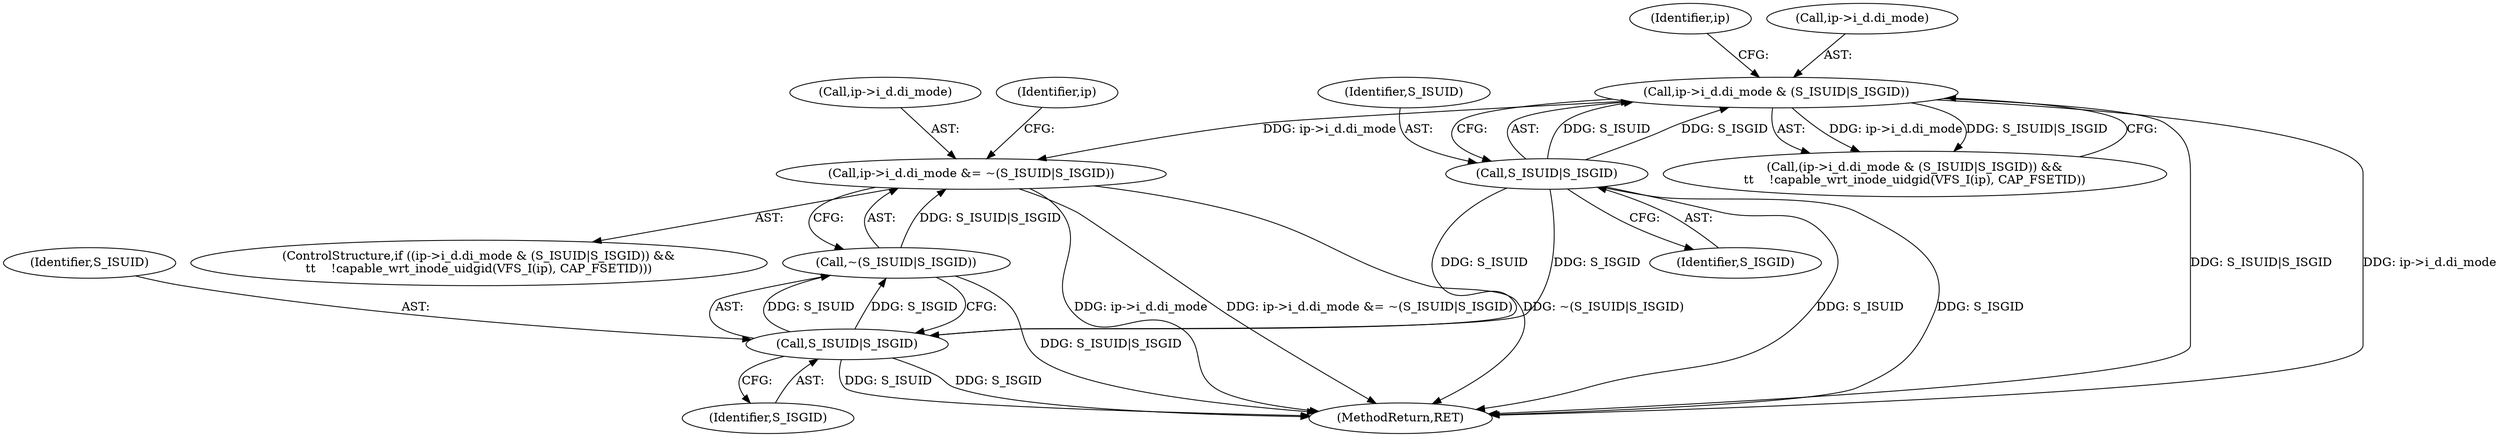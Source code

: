 digraph "0_linux_23adbe12ef7d3d4195e80800ab36b37bee28cd03_4@pointer" {
"1000556" [label="(Call,ip->i_d.di_mode &= ~(S_ISUID|S_ISGID))"];
"1000542" [label="(Call,ip->i_d.di_mode & (S_ISUID|S_ISGID))"];
"1000548" [label="(Call,S_ISUID|S_ISGID)"];
"1000562" [label="(Call,~(S_ISUID|S_ISGID))"];
"1000563" [label="(Call,S_ISUID|S_ISGID)"];
"1000540" [label="(ControlStructure,if ((ip->i_d.di_mode & (S_ISUID|S_ISGID)) &&\n\t\t    !capable_wrt_inode_uidgid(VFS_I(ip), CAP_FSETID)))"];
"1000554" [label="(Identifier,ip)"];
"1000562" [label="(Call,~(S_ISUID|S_ISGID))"];
"1000541" [label="(Call,(ip->i_d.di_mode & (S_ISUID|S_ISGID)) &&\n\t\t    !capable_wrt_inode_uidgid(VFS_I(ip), CAP_FSETID))"];
"1000563" [label="(Call,S_ISUID|S_ISGID)"];
"1000557" [label="(Call,ip->i_d.di_mode)"];
"1000556" [label="(Call,ip->i_d.di_mode &= ~(S_ISUID|S_ISGID))"];
"1000564" [label="(Identifier,S_ISUID)"];
"1000687" [label="(MethodReturn,RET)"];
"1000549" [label="(Identifier,S_ISUID)"];
"1000565" [label="(Identifier,S_ISGID)"];
"1000569" [label="(Identifier,ip)"];
"1000548" [label="(Call,S_ISUID|S_ISGID)"];
"1000543" [label="(Call,ip->i_d.di_mode)"];
"1000550" [label="(Identifier,S_ISGID)"];
"1000542" [label="(Call,ip->i_d.di_mode & (S_ISUID|S_ISGID))"];
"1000556" -> "1000540"  [label="AST: "];
"1000556" -> "1000562"  [label="CFG: "];
"1000557" -> "1000556"  [label="AST: "];
"1000562" -> "1000556"  [label="AST: "];
"1000569" -> "1000556"  [label="CFG: "];
"1000556" -> "1000687"  [label="DDG: ~(S_ISUID|S_ISGID)"];
"1000556" -> "1000687"  [label="DDG: ip->i_d.di_mode"];
"1000556" -> "1000687"  [label="DDG: ip->i_d.di_mode &= ~(S_ISUID|S_ISGID)"];
"1000542" -> "1000556"  [label="DDG: ip->i_d.di_mode"];
"1000562" -> "1000556"  [label="DDG: S_ISUID|S_ISGID"];
"1000542" -> "1000541"  [label="AST: "];
"1000542" -> "1000548"  [label="CFG: "];
"1000543" -> "1000542"  [label="AST: "];
"1000548" -> "1000542"  [label="AST: "];
"1000554" -> "1000542"  [label="CFG: "];
"1000541" -> "1000542"  [label="CFG: "];
"1000542" -> "1000687"  [label="DDG: S_ISUID|S_ISGID"];
"1000542" -> "1000687"  [label="DDG: ip->i_d.di_mode"];
"1000542" -> "1000541"  [label="DDG: ip->i_d.di_mode"];
"1000542" -> "1000541"  [label="DDG: S_ISUID|S_ISGID"];
"1000548" -> "1000542"  [label="DDG: S_ISUID"];
"1000548" -> "1000542"  [label="DDG: S_ISGID"];
"1000548" -> "1000550"  [label="CFG: "];
"1000549" -> "1000548"  [label="AST: "];
"1000550" -> "1000548"  [label="AST: "];
"1000548" -> "1000687"  [label="DDG: S_ISGID"];
"1000548" -> "1000687"  [label="DDG: S_ISUID"];
"1000548" -> "1000563"  [label="DDG: S_ISUID"];
"1000548" -> "1000563"  [label="DDG: S_ISGID"];
"1000562" -> "1000563"  [label="CFG: "];
"1000563" -> "1000562"  [label="AST: "];
"1000562" -> "1000687"  [label="DDG: S_ISUID|S_ISGID"];
"1000563" -> "1000562"  [label="DDG: S_ISUID"];
"1000563" -> "1000562"  [label="DDG: S_ISGID"];
"1000563" -> "1000565"  [label="CFG: "];
"1000564" -> "1000563"  [label="AST: "];
"1000565" -> "1000563"  [label="AST: "];
"1000563" -> "1000687"  [label="DDG: S_ISGID"];
"1000563" -> "1000687"  [label="DDG: S_ISUID"];
}

